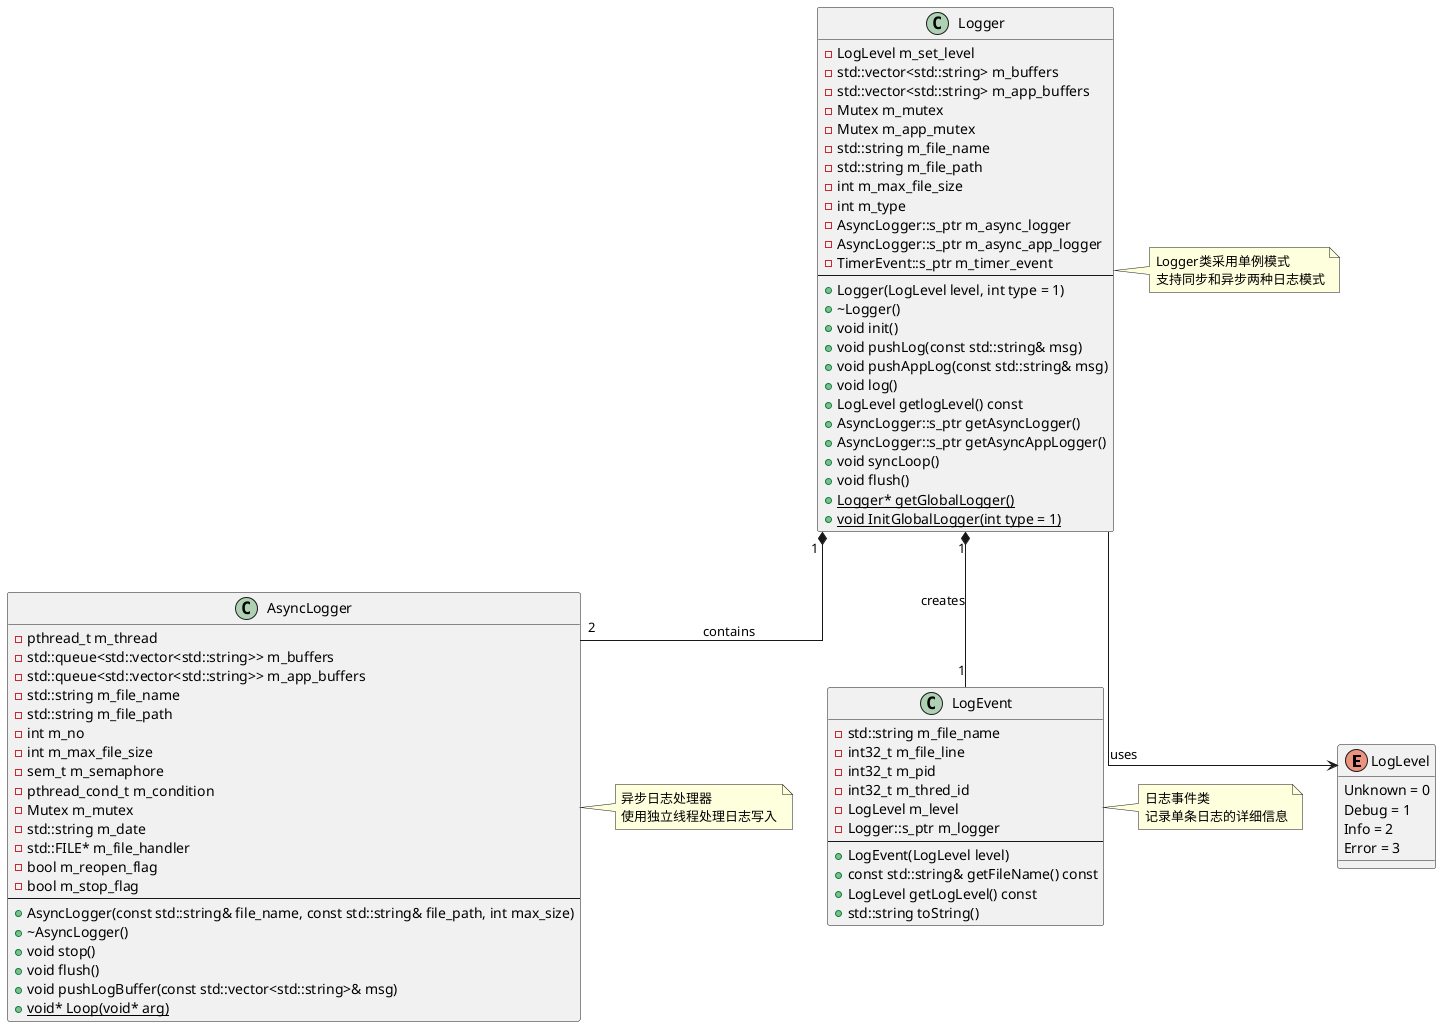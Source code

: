 @startuml Logger System

' 定义样式
skinparam classAttributeIconSize 1  ' 必须设置为1才能显示访问修饰符图标
skinparam linetype ortho
' 枚举定义
enum LogLevel {
    Unknown = 0
    Debug = 1
    Info = 2
    Error = 3
}

' 类定义
class Logger {
    - LogLevel m_set_level
    - std::vector<std::string> m_buffers
    - std::vector<std::string> m_app_buffers
    - Mutex m_mutex
    - Mutex m_app_mutex
    - std::string m_file_name
    - std::string m_file_path
    - int m_max_file_size
    - int m_type
    - AsyncLogger::s_ptr m_async_logger
    - AsyncLogger::s_ptr m_async_app_logger
    - TimerEvent::s_ptr m_timer_event
    --
    + Logger(LogLevel level, int type = 1)
    + ~Logger()
    + void init()
    + void pushLog(const std::string& msg)
    + void pushAppLog(const std::string& msg)
    + void log()
    + LogLevel getlogLevel() const
    + AsyncLogger::s_ptr getAsyncLogger()
    + AsyncLogger::s_ptr getAsyncAppLogger()
    + void syncLoop()
    + void flush()
    + {static} Logger* getGlobalLogger()
    + {static} void InitGlobalLogger(int type = 1)
}

class AsyncLogger {
    - pthread_t m_thread
    - std::queue<std::vector<std::string>> m_buffers
    - std::queue<std::vector<std::string>> m_app_buffers
    - std::string m_file_name
    - std::string m_file_path
    - int m_no
    - int m_max_file_size
    - sem_t m_semaphore
    - pthread_cond_t m_condition
    - Mutex m_mutex
    - std::string m_date
    - std::FILE* m_file_handler
    - bool m_reopen_flag
    - bool m_stop_flag
    --
    + AsyncLogger(const std::string& file_name, const std::string& file_path, int max_size)
    + ~AsyncLogger()
    + void stop()
    + void flush()
    + void pushLogBuffer(const std::vector<std::string>& msg)
    + {static} void* Loop(void* arg)
}

class LogEvent {
    - std::string m_file_name
    - int32_t m_file_line
    - int32_t m_pid
    - int32_t m_thred_id
    - LogLevel m_level
    - Logger::s_ptr m_logger
    --
    + LogEvent(LogLevel level)
    + const std::string& getFileName() const
    + LogLevel getLogLevel() const
    + std::string toString()
}

' 关系定义
Logger "1" *-- "2" AsyncLogger : contains
Logger "1" *-- "1" LogEvent : creates
Logger --> LogLevel : uses

note right of Logger
  Logger类采用单例模式
  支持同步和异步两种日志模式
end note

note right of AsyncLogger
  异步日志处理器
  使用独立线程处理日志写入
end note

note right of LogEvent
  日志事件类
  记录单条日志的详细信息
end note

@enduml
